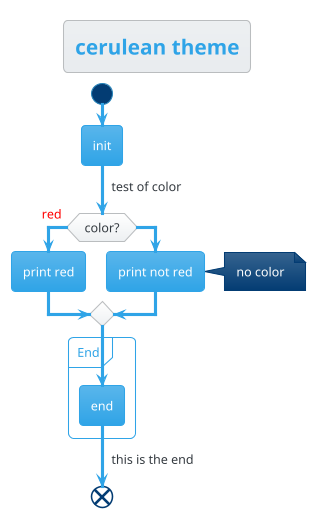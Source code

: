 ' Do not edit
' Theme Gallery
' autogenerated by script
'
@startuml
!theme cerulean
title cerulean theme
start
:init;
-> test of color;
if (color?) is (<color:red>red) then
  :print red;
else 
  :print not red;
  note right: no color
endif
partition End {
  :end;
}
-> this is the end;
end
@enduml
